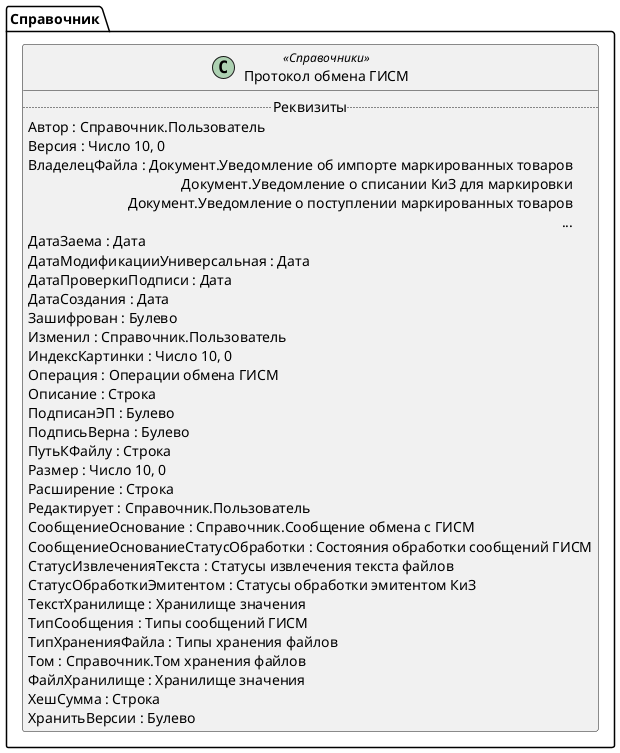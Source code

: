 ﻿@startuml ГИСМПрисоединенныеФайлы
'!include templates.wsd
'..\include templates.wsd
class Справочник.ГИСМПрисоединенныеФайлы as "Протокол обмена ГИСМ" <<Справочники>>
{
..Реквизиты..
Автор : Справочник.Пользователь
Версия : Число 10, 0
ВладелецФайла : Документ.Уведомление об импорте маркированных товаров\rДокумент.Уведомление о списании КиЗ для маркировки\rДокумент.Уведомление о поступлении маркированных товаров\r...
ДатаЗаема : Дата
ДатаМодификацииУниверсальная : Дата
ДатаПроверкиПодписи : Дата
ДатаСоздания : Дата
Зашифрован : Булево
Изменил : Справочник.Пользователь
ИндексКартинки : Число 10, 0
Операция : Операции обмена ГИСМ
Описание : Строка
ПодписанЭП : Булево
ПодписьВерна : Булево
ПутьКФайлу : Строка
Размер : Число 10, 0
Расширение : Строка
Редактирует : Справочник.Пользователь
СообщениеОснование : Справочник.Сообщение обмена с ГИСМ
СообщениеОснованиеСтатусОбработки : Состояния обработки сообщений ГИСМ
СтатусИзвлеченияТекста : Статусы извлечения текста файлов
СтатусОбработкиЭмитентом : Статусы обработки эмитентом КиЗ
ТекстХранилище : Хранилище значения
ТипСообщения : Типы сообщений ГИСМ
ТипХраненияФайла : Типы хранения файлов
Том : Справочник.Том хранения файлов
ФайлХранилище : Хранилище значения
ХешСумма : Строка
ХранитьВерсии : Булево
}
@enduml
